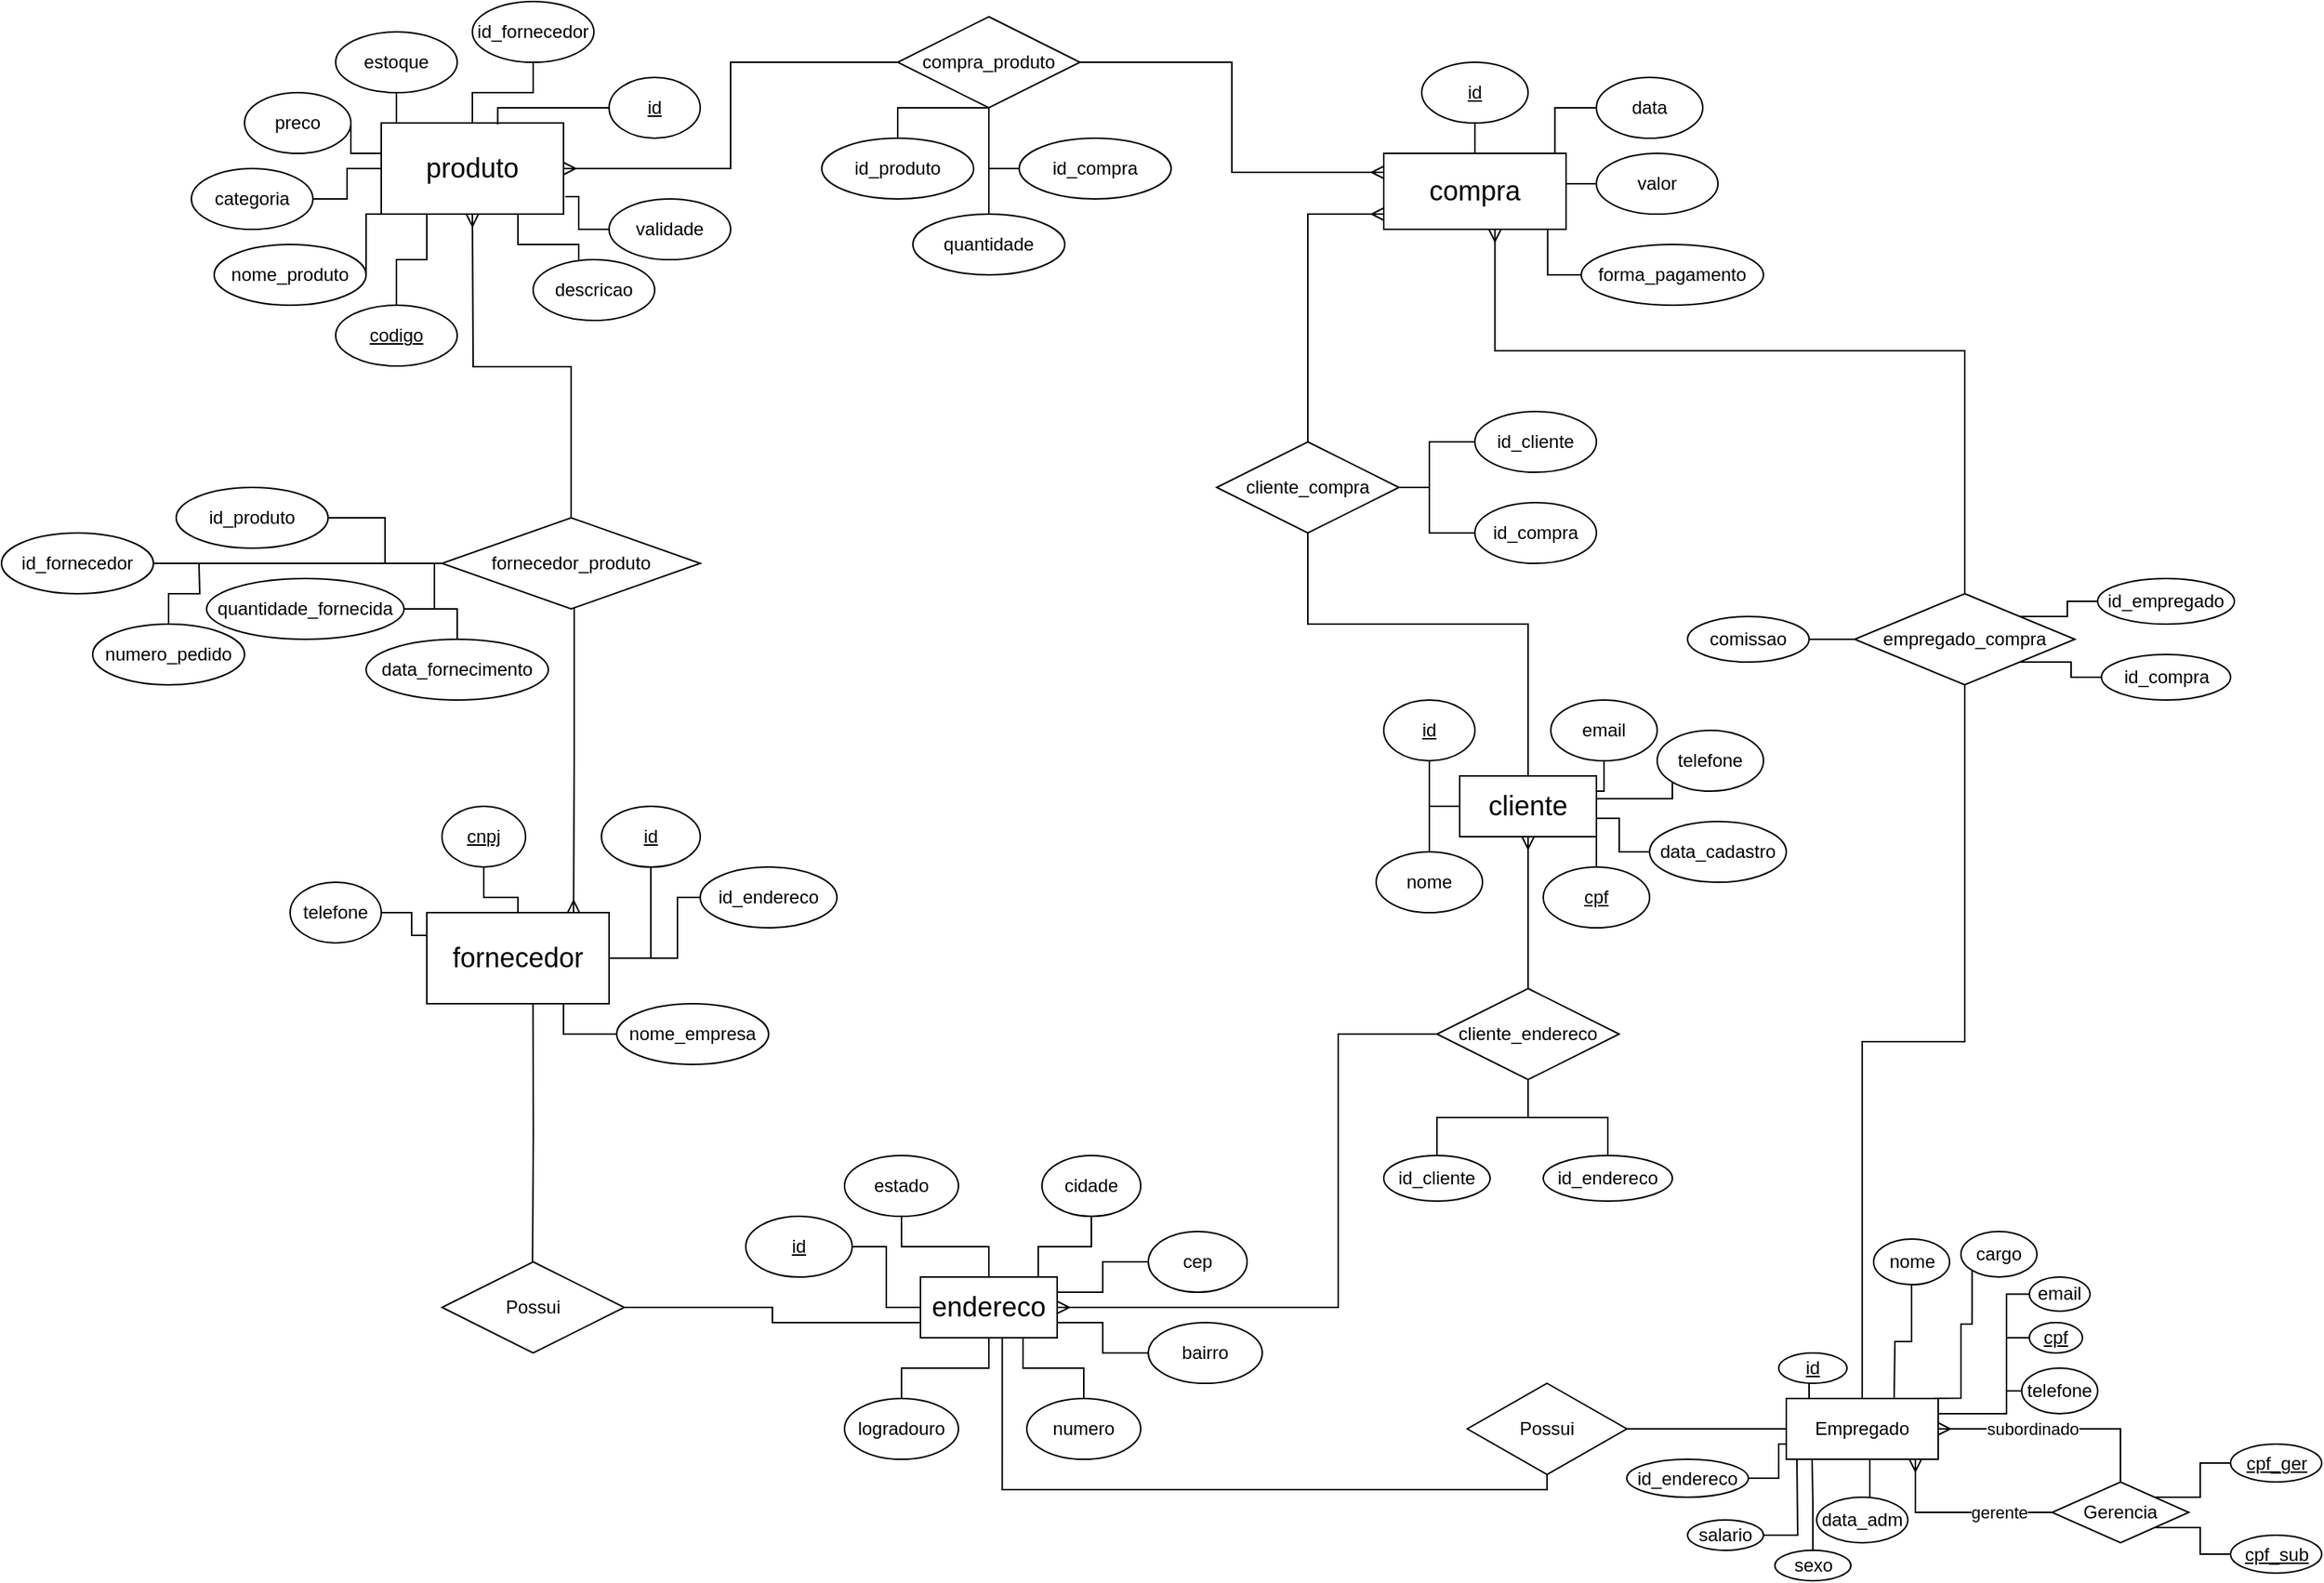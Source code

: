 <mxfile version="21.7.5" type="device">
  <diagram id="R2lEEEUBdFMjLlhIrx00" name="Page-1">
    <mxGraphModel dx="2254" dy="2263" grid="1" gridSize="10" guides="1" tooltips="1" connect="1" arrows="1" fold="1" page="1" pageScale="1" pageWidth="1100" pageHeight="1700" background="none" math="0" shadow="0" extFonts="Permanent Marker^https://fonts.googleapis.com/css?family=Permanent+Marker">
      <root>
        <mxCell id="0" />
        <mxCell id="1" parent="0" />
        <mxCell id="u0Waulj6cbrL7kYw__7z-2" value="&lt;font style=&quot;font-size: 18px;&quot;&gt;produto&lt;/font&gt;" style="rounded=0;whiteSpace=wrap;html=1;" parent="1" vertex="1">
          <mxGeometry x="-450" y="-1000" width="120" height="60" as="geometry" />
        </mxCell>
        <mxCell id="M-Kk_DBBXMK0dHsBA82f-29" style="edgeStyle=orthogonalEdgeStyle;rounded=0;orthogonalLoop=1;jettySize=auto;html=1;entryX=0.083;entryY=1;entryDx=0;entryDy=0;entryPerimeter=0;endArrow=none;endFill=0;" parent="1" source="u0Waulj6cbrL7kYw__7z-3" target="u0Waulj6cbrL7kYw__7z-2" edge="1">
          <mxGeometry relative="1" as="geometry">
            <Array as="points">
              <mxPoint x="-460" y="-940" />
            </Array>
          </mxGeometry>
        </mxCell>
        <mxCell id="u0Waulj6cbrL7kYw__7z-3" value="&lt;span style=&quot;font-weight: normal;&quot;&gt;nome_produto&lt;/span&gt;" style="ellipse;whiteSpace=wrap;html=1;fontStyle=1" parent="1" vertex="1">
          <mxGeometry x="-560" y="-920" width="100" height="40" as="geometry" />
        </mxCell>
        <mxCell id="M-Kk_DBBXMK0dHsBA82f-142" style="edgeStyle=orthogonalEdgeStyle;rounded=0;orthogonalLoop=1;jettySize=auto;html=1;entryX=0.25;entryY=1;entryDx=0;entryDy=0;endArrow=none;endFill=0;" parent="1" source="u0Waulj6cbrL7kYw__7z-4" target="u0Waulj6cbrL7kYw__7z-2" edge="1">
          <mxGeometry relative="1" as="geometry" />
        </mxCell>
        <mxCell id="u0Waulj6cbrL7kYw__7z-4" value="&lt;u&gt;codigo&lt;/u&gt;" style="ellipse;whiteSpace=wrap;html=1;" parent="1" vertex="1">
          <mxGeometry x="-480" y="-880" width="80" height="40" as="geometry" />
        </mxCell>
        <mxCell id="u0Waulj6cbrL7kYw__7z-5" value="descricao" style="ellipse;whiteSpace=wrap;html=1;" parent="1" vertex="1">
          <mxGeometry x="-350" y="-910" width="80" height="40" as="geometry" />
        </mxCell>
        <mxCell id="M-Kk_DBBXMK0dHsBA82f-87" value="" style="edgeStyle=orthogonalEdgeStyle;rounded=0;orthogonalLoop=1;jettySize=auto;html=1;endArrow=none;endFill=0;" parent="1" source="u0Waulj6cbrL7kYw__7z-6" target="u0Waulj6cbrL7kYw__7z-2" edge="1">
          <mxGeometry relative="1" as="geometry" />
        </mxCell>
        <mxCell id="u0Waulj6cbrL7kYw__7z-6" value="&lt;span style=&quot;font-weight: normal;&quot;&gt;categoria&lt;/span&gt;" style="ellipse;whiteSpace=wrap;html=1;fontStyle=1" parent="1" vertex="1">
          <mxGeometry x="-575" y="-970" width="80" height="40" as="geometry" />
        </mxCell>
        <mxCell id="u0Waulj6cbrL7kYw__7z-7" value="&lt;span style=&quot;font-weight: normal;&quot;&gt;preco&lt;/span&gt;" style="ellipse;whiteSpace=wrap;html=1;fontStyle=1" parent="1" vertex="1">
          <mxGeometry x="-540" y="-1020" width="70" height="40" as="geometry" />
        </mxCell>
        <mxCell id="M-Kk_DBBXMK0dHsBA82f-26" style="edgeStyle=orthogonalEdgeStyle;rounded=0;orthogonalLoop=1;jettySize=auto;html=1;entryX=0.25;entryY=0;entryDx=0;entryDy=0;endArrow=none;endFill=0;" parent="1" source="u0Waulj6cbrL7kYw__7z-8" target="u0Waulj6cbrL7kYw__7z-2" edge="1">
          <mxGeometry relative="1" as="geometry" />
        </mxCell>
        <mxCell id="u0Waulj6cbrL7kYw__7z-8" value="&lt;span style=&quot;font-weight: normal;&quot;&gt;estoque&lt;/span&gt;" style="ellipse;whiteSpace=wrap;html=1;fontStyle=1" parent="1" vertex="1">
          <mxGeometry x="-480" y="-1060" width="80" height="40" as="geometry" />
        </mxCell>
        <mxCell id="u0Waulj6cbrL7kYw__7z-9" value="" style="endArrow=none;html=1;rounded=0;entryX=0.75;entryY=1;entryDx=0;entryDy=0;" parent="1" target="u0Waulj6cbrL7kYw__7z-2" edge="1">
          <mxGeometry width="50" height="50" relative="1" as="geometry">
            <mxPoint x="-320" y="-910" as="sourcePoint" />
            <mxPoint x="-270" y="-960" as="targetPoint" />
            <Array as="points">
              <mxPoint x="-320" y="-920" />
              <mxPoint x="-360" y="-920" />
            </Array>
          </mxGeometry>
        </mxCell>
        <mxCell id="u0Waulj6cbrL7kYw__7z-13" value="" style="endArrow=none;html=1;rounded=0;exitX=1;exitY=0.5;exitDx=0;exitDy=0;" parent="1" source="u0Waulj6cbrL7kYw__7z-7" edge="1">
          <mxGeometry width="50" height="50" relative="1" as="geometry">
            <mxPoint x="-460" y="-960" as="sourcePoint" />
            <mxPoint x="-450" y="-980" as="targetPoint" />
            <Array as="points">
              <mxPoint x="-470" y="-980" />
            </Array>
          </mxGeometry>
        </mxCell>
        <mxCell id="u0Waulj6cbrL7kYw__7z-16" value="&lt;font style=&quot;font-size: 18px;&quot;&gt;cliente&lt;br&gt;&lt;/font&gt;" style="rounded=0;whiteSpace=wrap;html=1;" parent="1" vertex="1">
          <mxGeometry x="260" y="-570" width="90" height="40" as="geometry" />
        </mxCell>
        <mxCell id="qwGrxkF3Ybjj59Ug6xA2-4" style="edgeStyle=orthogonalEdgeStyle;rounded=0;orthogonalLoop=1;jettySize=auto;html=1;entryX=0;entryY=0.5;entryDx=0;entryDy=0;endArrow=none;endFill=0;" parent="1" source="u0Waulj6cbrL7kYw__7z-17" target="u0Waulj6cbrL7kYw__7z-16" edge="1">
          <mxGeometry relative="1" as="geometry" />
        </mxCell>
        <mxCell id="u0Waulj6cbrL7kYw__7z-17" value="&lt;span style=&quot;font-weight: normal;&quot;&gt;nome&lt;/span&gt;" style="ellipse;whiteSpace=wrap;html=1;fontStyle=1" parent="1" vertex="1">
          <mxGeometry x="205" y="-520" width="70" height="40" as="geometry" />
        </mxCell>
        <mxCell id="M-Kk_DBBXMK0dHsBA82f-85" style="edgeStyle=orthogonalEdgeStyle;rounded=0;orthogonalLoop=1;jettySize=auto;html=1;entryX=0.911;entryY=0.998;entryDx=0;entryDy=0;entryPerimeter=0;endArrow=none;endFill=0;" parent="1" source="u0Waulj6cbrL7kYw__7z-18" target="u0Waulj6cbrL7kYw__7z-16" edge="1">
          <mxGeometry relative="1" as="geometry" />
        </mxCell>
        <mxCell id="u0Waulj6cbrL7kYw__7z-18" value="&lt;u&gt;cpf&lt;/u&gt;" style="ellipse;whiteSpace=wrap;html=1;" parent="1" vertex="1">
          <mxGeometry x="315" y="-510" width="70" height="40" as="geometry" />
        </mxCell>
        <mxCell id="M-Kk_DBBXMK0dHsBA82f-94" style="edgeStyle=orthogonalEdgeStyle;rounded=0;orthogonalLoop=1;jettySize=auto;html=1;endArrow=none;endFill=0;" parent="1" source="u0Waulj6cbrL7kYw__7z-20" edge="1">
          <mxGeometry relative="1" as="geometry">
            <Array as="points">
              <mxPoint x="400" y="-555" />
              <mxPoint x="350" y="-555" />
            </Array>
            <mxPoint x="350" y="-550" as="targetPoint" />
          </mxGeometry>
        </mxCell>
        <mxCell id="u0Waulj6cbrL7kYw__7z-20" value="&lt;span style=&quot;font-weight: normal;&quot;&gt;telefone&lt;/span&gt;" style="ellipse;whiteSpace=wrap;html=1;fontStyle=1" parent="1" vertex="1">
          <mxGeometry x="390" y="-600" width="70" height="40" as="geometry" />
        </mxCell>
        <mxCell id="M-Kk_DBBXMK0dHsBA82f-93" style="edgeStyle=orthogonalEdgeStyle;rounded=0;orthogonalLoop=1;jettySize=auto;html=1;entryX=1;entryY=0.25;entryDx=0;entryDy=0;endArrow=none;endFill=0;" parent="1" source="u0Waulj6cbrL7kYw__7z-21" target="u0Waulj6cbrL7kYw__7z-16" edge="1">
          <mxGeometry relative="1" as="geometry" />
        </mxCell>
        <mxCell id="u0Waulj6cbrL7kYw__7z-21" value="&lt;span style=&quot;font-weight: normal;&quot;&gt;email&lt;/span&gt;" style="ellipse;whiteSpace=wrap;html=1;fontStyle=1" parent="1" vertex="1">
          <mxGeometry x="320" y="-620" width="70" height="40" as="geometry" />
        </mxCell>
        <mxCell id="u0Waulj6cbrL7kYw__7z-29" value="&lt;font style=&quot;font-size: 18px;&quot;&gt;fornecedor&lt;/font&gt;" style="rounded=0;whiteSpace=wrap;html=1;" parent="1" vertex="1">
          <mxGeometry x="-420" y="-480" width="120" height="60" as="geometry" />
        </mxCell>
        <mxCell id="M-Kk_DBBXMK0dHsBA82f-38" style="edgeStyle=orthogonalEdgeStyle;rounded=0;orthogonalLoop=1;jettySize=auto;html=1;entryX=0.75;entryY=1;entryDx=0;entryDy=0;endArrow=none;endFill=0;" parent="1" source="u0Waulj6cbrL7kYw__7z-32" target="u0Waulj6cbrL7kYw__7z-29" edge="1">
          <mxGeometry relative="1" as="geometry" />
        </mxCell>
        <mxCell id="u0Waulj6cbrL7kYw__7z-32" value="nome_empresa" style="ellipse;whiteSpace=wrap;html=1;" parent="1" vertex="1">
          <mxGeometry x="-295" y="-420" width="100" height="40" as="geometry" />
        </mxCell>
        <mxCell id="qwGrxkF3Ybjj59Ug6xA2-14" style="edgeStyle=orthogonalEdgeStyle;rounded=0;orthogonalLoop=1;jettySize=auto;html=1;entryX=0;entryY=0.25;entryDx=0;entryDy=0;endArrow=none;endFill=0;" parent="1" source="u0Waulj6cbrL7kYw__7z-33" target="u0Waulj6cbrL7kYw__7z-29" edge="1">
          <mxGeometry relative="1" as="geometry" />
        </mxCell>
        <mxCell id="u0Waulj6cbrL7kYw__7z-33" value="&lt;span style=&quot;font-weight: 400;&quot;&gt;telefone&lt;/span&gt;" style="ellipse;whiteSpace=wrap;html=1;fontStyle=1" parent="1" vertex="1">
          <mxGeometry x="-510" y="-500" width="60" height="40" as="geometry" />
        </mxCell>
        <mxCell id="M-Kk_DBBXMK0dHsBA82f-30" style="edgeStyle=orthogonalEdgeStyle;rounded=0;orthogonalLoop=1;jettySize=auto;html=1;entryX=0.5;entryY=0;entryDx=0;entryDy=0;endArrow=none;endFill=0;" parent="1" source="u0Waulj6cbrL7kYw__7z-35" target="u0Waulj6cbrL7kYw__7z-29" edge="1">
          <mxGeometry relative="1" as="geometry" />
        </mxCell>
        <mxCell id="u0Waulj6cbrL7kYw__7z-35" value="&lt;span style=&quot;font-weight: normal;&quot;&gt;&lt;u&gt;cnpj&lt;/u&gt;&lt;br&gt;&lt;/span&gt;" style="ellipse;whiteSpace=wrap;html=1;fontStyle=1" parent="1" vertex="1">
          <mxGeometry x="-410" y="-550" width="55" height="40" as="geometry" />
        </mxCell>
        <mxCell id="M-Kk_DBBXMK0dHsBA82f-1" value="&lt;font style=&quot;font-size: 18px;&quot;&gt;compra&lt;/font&gt;" style="rounded=0;whiteSpace=wrap;html=1;" parent="1" vertex="1">
          <mxGeometry x="210" y="-980" width="120" height="50" as="geometry" />
        </mxCell>
        <mxCell id="M-Kk_DBBXMK0dHsBA82f-48" style="edgeStyle=orthogonalEdgeStyle;rounded=0;orthogonalLoop=1;jettySize=auto;html=1;entryX=0.899;entryY=1;entryDx=0;entryDy=0;entryPerimeter=0;endArrow=none;endFill=0;" parent="1" source="M-Kk_DBBXMK0dHsBA82f-4" target="M-Kk_DBBXMK0dHsBA82f-1" edge="1">
          <mxGeometry relative="1" as="geometry" />
        </mxCell>
        <mxCell id="M-Kk_DBBXMK0dHsBA82f-4" value="forma_pagamento" style="ellipse;whiteSpace=wrap;html=1;" parent="1" vertex="1">
          <mxGeometry x="340" y="-920" width="120" height="40" as="geometry" />
        </mxCell>
        <mxCell id="M-Kk_DBBXMK0dHsBA82f-49" style="edgeStyle=orthogonalEdgeStyle;rounded=0;orthogonalLoop=1;jettySize=auto;html=1;entryX=1;entryY=0.5;entryDx=0;entryDy=0;endArrow=none;endFill=0;" parent="1" source="M-Kk_DBBXMK0dHsBA82f-5" target="M-Kk_DBBXMK0dHsBA82f-1" edge="1">
          <mxGeometry relative="1" as="geometry" />
        </mxCell>
        <mxCell id="M-Kk_DBBXMK0dHsBA82f-5" value="&lt;span style=&quot;font-weight: normal;&quot;&gt;valor&lt;/span&gt;" style="ellipse;whiteSpace=wrap;html=1;fontStyle=1" parent="1" vertex="1">
          <mxGeometry x="350" y="-980" width="80" height="40" as="geometry" />
        </mxCell>
        <mxCell id="M-Kk_DBBXMK0dHsBA82f-51" style="edgeStyle=orthogonalEdgeStyle;rounded=0;orthogonalLoop=1;jettySize=auto;html=1;entryX=0.939;entryY=-0.004;entryDx=0;entryDy=0;entryPerimeter=0;endArrow=none;endFill=0;" parent="1" source="M-Kk_DBBXMK0dHsBA82f-6" target="M-Kk_DBBXMK0dHsBA82f-1" edge="1">
          <mxGeometry relative="1" as="geometry" />
        </mxCell>
        <mxCell id="M-Kk_DBBXMK0dHsBA82f-6" value="&lt;span style=&quot;font-weight: normal;&quot;&gt;data&lt;/span&gt;" style="ellipse;whiteSpace=wrap;html=1;fontStyle=1" parent="1" vertex="1">
          <mxGeometry x="350" y="-1030" width="70" height="40" as="geometry" />
        </mxCell>
        <mxCell id="qwGrxkF3Ybjj59Ug6xA2-3" style="edgeStyle=orthogonalEdgeStyle;rounded=0;orthogonalLoop=1;jettySize=auto;html=1;entryX=0;entryY=0.5;entryDx=0;entryDy=0;endArrow=none;endFill=0;" parent="1" source="M-Kk_DBBXMK0dHsBA82f-12" target="u0Waulj6cbrL7kYw__7z-16" edge="1">
          <mxGeometry relative="1" as="geometry" />
        </mxCell>
        <mxCell id="M-Kk_DBBXMK0dHsBA82f-12" value="&lt;span style=&quot;font-weight: normal;&quot;&gt;&lt;u&gt;id&lt;/u&gt;&lt;/span&gt;" style="ellipse;whiteSpace=wrap;html=1;fontStyle=1" parent="1" vertex="1">
          <mxGeometry x="210" y="-620" width="60" height="40" as="geometry" />
        </mxCell>
        <mxCell id="M-Kk_DBBXMK0dHsBA82f-28" style="edgeStyle=orthogonalEdgeStyle;rounded=0;orthogonalLoop=1;jettySize=auto;html=1;entryX=0.639;entryY=0.017;entryDx=0;entryDy=0;entryPerimeter=0;endArrow=none;endFill=0;" parent="1" source="M-Kk_DBBXMK0dHsBA82f-15" target="u0Waulj6cbrL7kYw__7z-2" edge="1">
          <mxGeometry relative="1" as="geometry">
            <Array as="points">
              <mxPoint x="-335" y="-1010" />
              <mxPoint x="-373" y="-1010" />
            </Array>
          </mxGeometry>
        </mxCell>
        <mxCell id="M-Kk_DBBXMK0dHsBA82f-15" value="&lt;span style=&quot;font-weight: normal;&quot;&gt;&lt;u&gt;id&lt;/u&gt;&lt;/span&gt;" style="ellipse;whiteSpace=wrap;html=1;fontStyle=1" parent="1" vertex="1">
          <mxGeometry x="-300" y="-1030" width="60" height="40" as="geometry" />
        </mxCell>
        <mxCell id="M-Kk_DBBXMK0dHsBA82f-19" value="&lt;span style=&quot;font-weight: 400;&quot;&gt;&lt;u&gt;id&lt;/u&gt;&lt;/span&gt;" style="ellipse;whiteSpace=wrap;html=1;fontStyle=1" parent="1" vertex="1">
          <mxGeometry x="235" y="-1040" width="70" height="40" as="geometry" />
        </mxCell>
        <mxCell id="M-Kk_DBBXMK0dHsBA82f-41" style="edgeStyle=orthogonalEdgeStyle;rounded=0;orthogonalLoop=1;jettySize=auto;html=1;endArrow=ERmany;endFill=0;" parent="1" source="M-Kk_DBBXMK0dHsBA82f-22" edge="1">
          <mxGeometry relative="1" as="geometry">
            <mxPoint x="210" y="-940" as="targetPoint" />
            <Array as="points">
              <mxPoint x="160" y="-940" />
              <mxPoint x="210" y="-940" />
            </Array>
          </mxGeometry>
        </mxCell>
        <mxCell id="qwGrxkF3Ybjj59Ug6xA2-5" style="edgeStyle=orthogonalEdgeStyle;rounded=0;orthogonalLoop=1;jettySize=auto;html=1;entryX=0.5;entryY=0;entryDx=0;entryDy=0;endArrow=none;endFill=0;" parent="1" source="M-Kk_DBBXMK0dHsBA82f-22" target="u0Waulj6cbrL7kYw__7z-16" edge="1">
          <mxGeometry relative="1" as="geometry">
            <Array as="points">
              <mxPoint x="160" y="-670" />
              <mxPoint x="305" y="-670" />
            </Array>
          </mxGeometry>
        </mxCell>
        <mxCell id="M-Kk_DBBXMK0dHsBA82f-22" value="cliente_compra" style="shape=rhombus;perimeter=rhombusPerimeter;whiteSpace=wrap;html=1;align=center;" parent="1" vertex="1">
          <mxGeometry x="100" y="-790" width="120" height="60" as="geometry" />
        </mxCell>
        <mxCell id="M-Kk_DBBXMK0dHsBA82f-40" style="edgeStyle=orthogonalEdgeStyle;rounded=0;orthogonalLoop=1;jettySize=auto;html=1;entryX=1;entryY=0.5;entryDx=0;entryDy=0;endArrow=none;endFill=0;" parent="1" source="M-Kk_DBBXMK0dHsBA82f-39" target="u0Waulj6cbrL7kYw__7z-29" edge="1">
          <mxGeometry relative="1" as="geometry" />
        </mxCell>
        <mxCell id="M-Kk_DBBXMK0dHsBA82f-39" value="id" style="ellipse;whiteSpace=wrap;html=1;align=center;fontStyle=4;" parent="1" vertex="1">
          <mxGeometry x="-305" y="-550" width="65" height="40" as="geometry" />
        </mxCell>
        <mxCell id="M-Kk_DBBXMK0dHsBA82f-46" style="edgeStyle=orthogonalEdgeStyle;rounded=0;orthogonalLoop=1;jettySize=auto;html=1;exitX=0;exitY=0.5;exitDx=0;exitDy=0;entryX=1;entryY=0.5;entryDx=0;entryDy=0;endArrow=none;endFill=0;" parent="1" source="M-Kk_DBBXMK0dHsBA82f-44" target="M-Kk_DBBXMK0dHsBA82f-22" edge="1">
          <mxGeometry relative="1" as="geometry">
            <Array as="points">
              <mxPoint x="240" y="-790" />
              <mxPoint x="240" y="-760" />
            </Array>
          </mxGeometry>
        </mxCell>
        <mxCell id="M-Kk_DBBXMK0dHsBA82f-44" value="id_cliente" style="ellipse;whiteSpace=wrap;html=1;align=center;" parent="1" vertex="1">
          <mxGeometry x="270" y="-810" width="80" height="40" as="geometry" />
        </mxCell>
        <mxCell id="M-Kk_DBBXMK0dHsBA82f-47" style="edgeStyle=orthogonalEdgeStyle;rounded=0;orthogonalLoop=1;jettySize=auto;html=1;endArrow=none;endFill=0;" parent="1" source="M-Kk_DBBXMK0dHsBA82f-45" edge="1">
          <mxGeometry relative="1" as="geometry">
            <mxPoint x="220" y="-760" as="targetPoint" />
            <Array as="points">
              <mxPoint x="240" y="-730" />
              <mxPoint x="240" y="-760" />
            </Array>
          </mxGeometry>
        </mxCell>
        <mxCell id="M-Kk_DBBXMK0dHsBA82f-45" value="id_compra" style="ellipse;whiteSpace=wrap;html=1;align=center;" parent="1" vertex="1">
          <mxGeometry x="270" y="-750" width="80" height="40" as="geometry" />
        </mxCell>
        <mxCell id="M-Kk_DBBXMK0dHsBA82f-53" value="" style="endArrow=none;html=1;rounded=0;exitX=0.5;exitY=1;exitDx=0;exitDy=0;entryX=0.5;entryY=0;entryDx=0;entryDy=0;" parent="1" source="M-Kk_DBBXMK0dHsBA82f-19" target="M-Kk_DBBXMK0dHsBA82f-1" edge="1">
          <mxGeometry relative="1" as="geometry">
            <mxPoint x="130" y="-980" as="sourcePoint" />
            <mxPoint x="290" y="-980" as="targetPoint" />
          </mxGeometry>
        </mxCell>
        <mxCell id="M-Kk_DBBXMK0dHsBA82f-59" style="edgeStyle=orthogonalEdgeStyle;rounded=0;orthogonalLoop=1;jettySize=auto;html=1;entryX=1;entryY=0.5;entryDx=0;entryDy=0;endArrow=ERmany;endFill=0;exitX=0;exitY=0.5;exitDx=0;exitDy=0;" parent="1" source="M-Kk_DBBXMK0dHsBA82f-128" target="u0Waulj6cbrL7kYw__7z-2" edge="1">
          <mxGeometry relative="1" as="geometry">
            <mxPoint x="-109.943" y="-1029.971" as="sourcePoint" />
          </mxGeometry>
        </mxCell>
        <mxCell id="M-Kk_DBBXMK0dHsBA82f-60" style="edgeStyle=orthogonalEdgeStyle;rounded=0;orthogonalLoop=1;jettySize=auto;html=1;entryX=0;entryY=0.25;entryDx=0;entryDy=0;endArrow=ERmany;endFill=0;exitX=1;exitY=0.5;exitDx=0;exitDy=0;" parent="1" source="M-Kk_DBBXMK0dHsBA82f-128" target="M-Kk_DBBXMK0dHsBA82f-1" edge="1">
          <mxGeometry relative="1" as="geometry">
            <mxPoint x="9.943" y="-1029.971" as="sourcePoint" />
          </mxGeometry>
        </mxCell>
        <mxCell id="M-Kk_DBBXMK0dHsBA82f-69" value="" style="edgeStyle=orthogonalEdgeStyle;rounded=0;orthogonalLoop=1;jettySize=auto;html=1;endArrow=none;endFill=0;" parent="1" source="M-Kk_DBBXMK0dHsBA82f-63" edge="1">
          <mxGeometry relative="1" as="geometry">
            <mxPoint x="-49.957" y="-1000.022" as="targetPoint" />
          </mxGeometry>
        </mxCell>
        <mxCell id="M-Kk_DBBXMK0dHsBA82f-63" value="id_compra" style="ellipse;whiteSpace=wrap;html=1;align=center;" parent="1" vertex="1">
          <mxGeometry x="-30" y="-990" width="100" height="40" as="geometry" />
        </mxCell>
        <mxCell id="M-Kk_DBBXMK0dHsBA82f-68" style="edgeStyle=orthogonalEdgeStyle;rounded=0;orthogonalLoop=1;jettySize=auto;html=1;entryX=0.5;entryY=1;entryDx=0;entryDy=0;endArrow=none;endFill=0;" parent="1" source="M-Kk_DBBXMK0dHsBA82f-64" target="M-Kk_DBBXMK0dHsBA82f-128" edge="1">
          <mxGeometry relative="1" as="geometry">
            <mxPoint x="-50" y="-1000" as="targetPoint" />
          </mxGeometry>
        </mxCell>
        <mxCell id="M-Kk_DBBXMK0dHsBA82f-64" value="id_produto" style="ellipse;whiteSpace=wrap;html=1;align=center;" parent="1" vertex="1">
          <mxGeometry x="-160" y="-990" width="100" height="40" as="geometry" />
        </mxCell>
        <mxCell id="M-Kk_DBBXMK0dHsBA82f-72" style="edgeStyle=orthogonalEdgeStyle;rounded=0;orthogonalLoop=1;jettySize=auto;html=1;endArrow=none;endFill=0;" parent="1" source="M-Kk_DBBXMK0dHsBA82f-71" edge="1">
          <mxGeometry relative="1" as="geometry">
            <mxPoint x="-50" y="-970" as="targetPoint" />
          </mxGeometry>
        </mxCell>
        <mxCell id="M-Kk_DBBXMK0dHsBA82f-71" value="quantidade" style="ellipse;whiteSpace=wrap;html=1;align=center;" parent="1" vertex="1">
          <mxGeometry x="-100" y="-940" width="100" height="40" as="geometry" />
        </mxCell>
        <mxCell id="M-Kk_DBBXMK0dHsBA82f-88" value="&lt;font style=&quot;font-size: 18px;&quot;&gt;endereco&lt;/font&gt;" style="whiteSpace=wrap;html=1;align=center;" parent="1" vertex="1">
          <mxGeometry x="-95" y="-240" width="90" height="40" as="geometry" />
        </mxCell>
        <mxCell id="M-Kk_DBBXMK0dHsBA82f-103" value="" style="edgeStyle=orthogonalEdgeStyle;rounded=0;orthogonalLoop=1;jettySize=auto;html=1;endArrow=none;endFill=0;" parent="1" source="M-Kk_DBBXMK0dHsBA82f-95" target="M-Kk_DBBXMK0dHsBA82f-88" edge="1">
          <mxGeometry relative="1" as="geometry" />
        </mxCell>
        <mxCell id="M-Kk_DBBXMK0dHsBA82f-95" value="logradouro" style="ellipse;whiteSpace=wrap;html=1;align=center;" parent="1" vertex="1">
          <mxGeometry x="-145" y="-160" width="75" height="40" as="geometry" />
        </mxCell>
        <mxCell id="M-Kk_DBBXMK0dHsBA82f-107" style="edgeStyle=orthogonalEdgeStyle;rounded=0;orthogonalLoop=1;jettySize=auto;html=1;entryX=1;entryY=0.25;entryDx=0;entryDy=0;endArrow=none;endFill=0;" parent="1" source="M-Kk_DBBXMK0dHsBA82f-96" target="M-Kk_DBBXMK0dHsBA82f-88" edge="1">
          <mxGeometry relative="1" as="geometry" />
        </mxCell>
        <mxCell id="M-Kk_DBBXMK0dHsBA82f-96" value="cep" style="ellipse;whiteSpace=wrap;html=1;align=center;" parent="1" vertex="1">
          <mxGeometry x="55" y="-270" width="65" height="40" as="geometry" />
        </mxCell>
        <mxCell id="M-Kk_DBBXMK0dHsBA82f-105" style="edgeStyle=orthogonalEdgeStyle;rounded=0;orthogonalLoop=1;jettySize=auto;html=1;entryX=0.75;entryY=1;entryDx=0;entryDy=0;endArrow=none;endFill=0;" parent="1" source="M-Kk_DBBXMK0dHsBA82f-97" target="M-Kk_DBBXMK0dHsBA82f-88" edge="1">
          <mxGeometry relative="1" as="geometry" />
        </mxCell>
        <mxCell id="M-Kk_DBBXMK0dHsBA82f-97" value="numero" style="ellipse;whiteSpace=wrap;html=1;align=center;" parent="1" vertex="1">
          <mxGeometry x="-25" y="-160" width="75" height="40" as="geometry" />
        </mxCell>
        <mxCell id="M-Kk_DBBXMK0dHsBA82f-109" style="edgeStyle=orthogonalEdgeStyle;rounded=0;orthogonalLoop=1;jettySize=auto;html=1;entryX=0.861;entryY=-0.01;entryDx=0;entryDy=0;entryPerimeter=0;endArrow=none;endFill=0;" parent="1" source="M-Kk_DBBXMK0dHsBA82f-98" target="M-Kk_DBBXMK0dHsBA82f-88" edge="1">
          <mxGeometry relative="1" as="geometry" />
        </mxCell>
        <mxCell id="M-Kk_DBBXMK0dHsBA82f-98" value="cidade" style="ellipse;whiteSpace=wrap;html=1;align=center;" parent="1" vertex="1">
          <mxGeometry x="-15" y="-320" width="65" height="40" as="geometry" />
        </mxCell>
        <mxCell id="M-Kk_DBBXMK0dHsBA82f-110" value="" style="edgeStyle=orthogonalEdgeStyle;rounded=0;orthogonalLoop=1;jettySize=auto;html=1;endArrow=none;endFill=0;" parent="1" source="M-Kk_DBBXMK0dHsBA82f-99" target="M-Kk_DBBXMK0dHsBA82f-88" edge="1">
          <mxGeometry relative="1" as="geometry" />
        </mxCell>
        <mxCell id="M-Kk_DBBXMK0dHsBA82f-99" value="estado" style="ellipse;whiteSpace=wrap;html=1;align=center;" parent="1" vertex="1">
          <mxGeometry x="-145" y="-320" width="75" height="40" as="geometry" />
        </mxCell>
        <mxCell id="M-Kk_DBBXMK0dHsBA82f-106" style="edgeStyle=orthogonalEdgeStyle;rounded=0;orthogonalLoop=1;jettySize=auto;html=1;entryX=1;entryY=0.75;entryDx=0;entryDy=0;endArrow=none;endFill=0;" parent="1" source="M-Kk_DBBXMK0dHsBA82f-100" target="M-Kk_DBBXMK0dHsBA82f-88" edge="1">
          <mxGeometry relative="1" as="geometry" />
        </mxCell>
        <mxCell id="M-Kk_DBBXMK0dHsBA82f-100" value="bairro" style="ellipse;whiteSpace=wrap;html=1;align=center;" parent="1" vertex="1">
          <mxGeometry x="55" y="-210" width="75" height="40" as="geometry" />
        </mxCell>
        <mxCell id="M-Kk_DBBXMK0dHsBA82f-112" value="" style="edgeStyle=orthogonalEdgeStyle;rounded=0;orthogonalLoop=1;jettySize=auto;html=1;endArrow=none;endFill=0;" parent="1" source="M-Kk_DBBXMK0dHsBA82f-111" target="M-Kk_DBBXMK0dHsBA82f-88" edge="1">
          <mxGeometry relative="1" as="geometry" />
        </mxCell>
        <mxCell id="M-Kk_DBBXMK0dHsBA82f-111" value="&lt;u&gt;id&lt;/u&gt;" style="ellipse;whiteSpace=wrap;html=1;align=center;" parent="1" vertex="1">
          <mxGeometry x="-210" y="-280" width="70" height="40" as="geometry" />
        </mxCell>
        <mxCell id="M-Kk_DBBXMK0dHsBA82f-135" value="" style="edgeStyle=orthogonalEdgeStyle;rounded=0;orthogonalLoop=1;jettySize=auto;html=1;endArrow=none;endFill=0;" parent="1" source="M-Kk_DBBXMK0dHsBA82f-118" target="M-Kk_DBBXMK0dHsBA82f-130" edge="1">
          <mxGeometry relative="1" as="geometry" />
        </mxCell>
        <mxCell id="M-Kk_DBBXMK0dHsBA82f-118" value="id_cliente" style="ellipse;whiteSpace=wrap;html=1;align=center;" parent="1" vertex="1">
          <mxGeometry x="210" y="-320" width="70" height="30" as="geometry" />
        </mxCell>
        <mxCell id="M-Kk_DBBXMK0dHsBA82f-136" value="" style="edgeStyle=orthogonalEdgeStyle;rounded=0;orthogonalLoop=1;jettySize=auto;html=1;endArrow=none;endFill=0;" parent="1" source="M-Kk_DBBXMK0dHsBA82f-120" target="M-Kk_DBBXMK0dHsBA82f-130" edge="1">
          <mxGeometry relative="1" as="geometry" />
        </mxCell>
        <mxCell id="M-Kk_DBBXMK0dHsBA82f-120" value="id_endereco" style="ellipse;whiteSpace=wrap;html=1;align=center;" parent="1" vertex="1">
          <mxGeometry x="315" y="-320" width="85" height="30" as="geometry" />
        </mxCell>
        <mxCell id="M-Kk_DBBXMK0dHsBA82f-124" value="" style="edgeStyle=orthogonalEdgeStyle;rounded=0;orthogonalLoop=1;jettySize=auto;html=1;entryX=1.01;entryY=0.808;entryDx=0;entryDy=0;entryPerimeter=0;endArrow=none;endFill=0;" parent="1" source="M-Kk_DBBXMK0dHsBA82f-122" target="u0Waulj6cbrL7kYw__7z-2" edge="1">
          <mxGeometry relative="1" as="geometry" />
        </mxCell>
        <mxCell id="M-Kk_DBBXMK0dHsBA82f-122" value="validade" style="ellipse;whiteSpace=wrap;html=1;" parent="1" vertex="1">
          <mxGeometry x="-300" y="-950" width="80" height="40" as="geometry" />
        </mxCell>
        <mxCell id="M-Kk_DBBXMK0dHsBA82f-127" value="" style="edgeStyle=orthogonalEdgeStyle;rounded=0;orthogonalLoop=1;jettySize=auto;html=1;endArrow=none;endFill=0;" parent="1" source="M-Kk_DBBXMK0dHsBA82f-126" target="u0Waulj6cbrL7kYw__7z-2" edge="1">
          <mxGeometry relative="1" as="geometry" />
        </mxCell>
        <mxCell id="M-Kk_DBBXMK0dHsBA82f-126" value="&lt;span style=&quot;font-weight: normal;&quot;&gt;id_fornecedor&lt;/span&gt;" style="ellipse;whiteSpace=wrap;html=1;fontStyle=1" parent="1" vertex="1">
          <mxGeometry x="-390" y="-1080" width="80" height="40" as="geometry" />
        </mxCell>
        <mxCell id="M-Kk_DBBXMK0dHsBA82f-128" value="compra_produto" style="shape=rhombus;perimeter=rhombusPerimeter;whiteSpace=wrap;html=1;align=center;" parent="1" vertex="1">
          <mxGeometry x="-110" y="-1070" width="120" height="60" as="geometry" />
        </mxCell>
        <mxCell id="qwGrxkF3Ybjj59Ug6xA2-1" style="edgeStyle=orthogonalEdgeStyle;rounded=0;orthogonalLoop=1;jettySize=auto;html=1;entryX=1;entryY=0.5;entryDx=0;entryDy=0;endArrow=ERmany;endFill=0;" parent="1" source="M-Kk_DBBXMK0dHsBA82f-130" target="M-Kk_DBBXMK0dHsBA82f-88" edge="1">
          <mxGeometry relative="1" as="geometry">
            <Array as="points">
              <mxPoint x="180" y="-400" />
              <mxPoint x="180" y="-220" />
            </Array>
          </mxGeometry>
        </mxCell>
        <mxCell id="qwGrxkF3Ybjj59Ug6xA2-2" style="edgeStyle=orthogonalEdgeStyle;rounded=0;orthogonalLoop=1;jettySize=auto;html=1;entryX=0.5;entryY=1;entryDx=0;entryDy=0;endArrow=ERmany;endFill=0;" parent="1" source="M-Kk_DBBXMK0dHsBA82f-130" target="u0Waulj6cbrL7kYw__7z-16" edge="1">
          <mxGeometry relative="1" as="geometry" />
        </mxCell>
        <mxCell id="M-Kk_DBBXMK0dHsBA82f-130" value="cliente_endereco" style="shape=rhombus;perimeter=rhombusPerimeter;whiteSpace=wrap;html=1;align=center;" parent="1" vertex="1">
          <mxGeometry x="245" y="-430" width="120" height="60" as="geometry" />
        </mxCell>
        <mxCell id="M-Kk_DBBXMK0dHsBA82f-139" style="edgeStyle=orthogonalEdgeStyle;rounded=0;orthogonalLoop=1;jettySize=auto;html=1;endArrow=ERmany;endFill=0;" parent="1" source="M-Kk_DBBXMK0dHsBA82f-137" edge="1">
          <mxGeometry relative="1" as="geometry">
            <mxPoint x="-390" y="-940" as="targetPoint" />
          </mxGeometry>
        </mxCell>
        <mxCell id="M-Kk_DBBXMK0dHsBA82f-143" style="edgeStyle=orthogonalEdgeStyle;rounded=0;orthogonalLoop=1;jettySize=auto;html=1;entryX=0.805;entryY=0.003;entryDx=0;entryDy=0;entryPerimeter=0;endArrow=ERmany;endFill=0;" parent="1" source="M-Kk_DBBXMK0dHsBA82f-137" target="u0Waulj6cbrL7kYw__7z-29" edge="1">
          <mxGeometry relative="1" as="geometry">
            <Array as="points">
              <mxPoint x="-323" y="-580" />
              <mxPoint x="-323" y="-580" />
            </Array>
          </mxGeometry>
        </mxCell>
        <mxCell id="M-Kk_DBBXMK0dHsBA82f-137" value="fornecedor_produto" style="shape=rhombus;perimeter=rhombusPerimeter;whiteSpace=wrap;html=1;align=center;" parent="1" vertex="1">
          <mxGeometry x="-410" y="-740" width="170" height="60" as="geometry" />
        </mxCell>
        <mxCell id="M-Kk_DBBXMK0dHsBA82f-145" value="" style="edgeStyle=orthogonalEdgeStyle;rounded=0;orthogonalLoop=1;jettySize=auto;html=1;endArrow=none;endFill=0;" parent="1" source="M-Kk_DBBXMK0dHsBA82f-144" target="M-Kk_DBBXMK0dHsBA82f-137" edge="1">
          <mxGeometry relative="1" as="geometry" />
        </mxCell>
        <mxCell id="M-Kk_DBBXMK0dHsBA82f-144" value="id_produto" style="ellipse;whiteSpace=wrap;html=1;align=center;" parent="1" vertex="1">
          <mxGeometry x="-585" y="-760" width="100" height="40" as="geometry" />
        </mxCell>
        <mxCell id="M-Kk_DBBXMK0dHsBA82f-147" value="" style="edgeStyle=orthogonalEdgeStyle;rounded=0;orthogonalLoop=1;jettySize=auto;html=1;endArrow=none;endFill=0;" parent="1" source="M-Kk_DBBXMK0dHsBA82f-146" target="M-Kk_DBBXMK0dHsBA82f-137" edge="1">
          <mxGeometry relative="1" as="geometry" />
        </mxCell>
        <mxCell id="M-Kk_DBBXMK0dHsBA82f-146" value="id_fornecedor" style="ellipse;whiteSpace=wrap;html=1;align=center;" parent="1" vertex="1">
          <mxGeometry x="-700" y="-730" width="100" height="40" as="geometry" />
        </mxCell>
        <mxCell id="M-Kk_DBBXMK0dHsBA82f-153" value="" style="edgeStyle=orthogonalEdgeStyle;rounded=0;orthogonalLoop=1;jettySize=auto;html=1;endArrow=none;endFill=0;" parent="1" source="M-Kk_DBBXMK0dHsBA82f-148" target="M-Kk_DBBXMK0dHsBA82f-137" edge="1">
          <mxGeometry relative="1" as="geometry" />
        </mxCell>
        <mxCell id="M-Kk_DBBXMK0dHsBA82f-148" value="quantidade_fornecida" style="ellipse;whiteSpace=wrap;html=1;align=center;" parent="1" vertex="1">
          <mxGeometry x="-565" y="-700" width="130" height="40" as="geometry" />
        </mxCell>
        <mxCell id="M-Kk_DBBXMK0dHsBA82f-155" value="" style="edgeStyle=orthogonalEdgeStyle;rounded=0;orthogonalLoop=1;jettySize=auto;html=1;endArrow=none;endFill=0;" parent="1" source="M-Kk_DBBXMK0dHsBA82f-154" edge="1">
          <mxGeometry relative="1" as="geometry">
            <mxPoint x="-420" y="-680" as="targetPoint" />
          </mxGeometry>
        </mxCell>
        <mxCell id="M-Kk_DBBXMK0dHsBA82f-154" value="data_fornecimento" style="ellipse;whiteSpace=wrap;html=1;align=center;" parent="1" vertex="1">
          <mxGeometry x="-460" y="-660" width="120" height="40" as="geometry" />
        </mxCell>
        <mxCell id="M-Kk_DBBXMK0dHsBA82f-157" value="" style="edgeStyle=orthogonalEdgeStyle;rounded=0;orthogonalLoop=1;jettySize=auto;html=1;endArrow=none;endFill=0;" parent="1" source="M-Kk_DBBXMK0dHsBA82f-156" edge="1">
          <mxGeometry relative="1" as="geometry">
            <mxPoint x="-570" y="-710" as="targetPoint" />
          </mxGeometry>
        </mxCell>
        <mxCell id="M-Kk_DBBXMK0dHsBA82f-156" value="numero_pedido" style="ellipse;whiteSpace=wrap;html=1;align=center;" parent="1" vertex="1">
          <mxGeometry x="-640" y="-670" width="100" height="40" as="geometry" />
        </mxCell>
        <mxCell id="qwGrxkF3Ybjj59Ug6xA2-8" style="edgeStyle=orthogonalEdgeStyle;rounded=0;orthogonalLoop=1;jettySize=auto;html=1;entryX=0.586;entryY=0.968;entryDx=0;entryDy=0;entryPerimeter=0;endArrow=none;endFill=0;" parent="1" edge="1">
          <mxGeometry relative="1" as="geometry">
            <mxPoint x="-350.43" y="-248.08" as="sourcePoint" />
            <mxPoint x="-350.11" y="-420.0" as="targetPoint" />
          </mxGeometry>
        </mxCell>
        <mxCell id="qwGrxkF3Ybjj59Ug6xA2-9" style="edgeStyle=orthogonalEdgeStyle;rounded=0;orthogonalLoop=1;jettySize=auto;html=1;entryX=0;entryY=0.75;entryDx=0;entryDy=0;endArrow=none;endFill=0;" parent="1" source="qwGrxkF3Ybjj59Ug6xA2-7" target="M-Kk_DBBXMK0dHsBA82f-88" edge="1">
          <mxGeometry relative="1" as="geometry" />
        </mxCell>
        <mxCell id="qwGrxkF3Ybjj59Ug6xA2-7" value="Possui" style="shape=rhombus;perimeter=rhombusPerimeter;whiteSpace=wrap;html=1;align=center;" parent="1" vertex="1">
          <mxGeometry x="-410" y="-250" width="120" height="60" as="geometry" />
        </mxCell>
        <mxCell id="qwGrxkF3Ybjj59Ug6xA2-13" style="edgeStyle=orthogonalEdgeStyle;rounded=0;orthogonalLoop=1;jettySize=auto;html=1;endArrow=none;endFill=0;" parent="1" source="qwGrxkF3Ybjj59Ug6xA2-12" edge="1">
          <mxGeometry relative="1" as="geometry">
            <mxPoint x="-300" y="-450" as="targetPoint" />
            <Array as="points">
              <mxPoint x="-255" y="-490" />
              <mxPoint x="-255" y="-450" />
              <mxPoint x="-300" y="-450" />
            </Array>
          </mxGeometry>
        </mxCell>
        <mxCell id="qwGrxkF3Ybjj59Ug6xA2-12" value="id_endereco" style="ellipse;whiteSpace=wrap;html=1;align=center;" parent="1" vertex="1">
          <mxGeometry x="-240" y="-510" width="90" height="40" as="geometry" />
        </mxCell>
        <mxCell id="qwGrxkF3Ybjj59Ug6xA2-19" style="edgeStyle=orthogonalEdgeStyle;rounded=0;orthogonalLoop=1;jettySize=auto;html=1;entryX=1.003;entryY=0.698;entryDx=0;entryDy=0;entryPerimeter=0;endArrow=none;endFill=0;" parent="1" source="qwGrxkF3Ybjj59Ug6xA2-16" target="u0Waulj6cbrL7kYw__7z-16" edge="1">
          <mxGeometry relative="1" as="geometry" />
        </mxCell>
        <mxCell id="qwGrxkF3Ybjj59Ug6xA2-16" value="&lt;span style=&quot;font-weight: normal;&quot;&gt;data_cadastro&lt;/span&gt;" style="ellipse;whiteSpace=wrap;html=1;fontStyle=1" parent="1" vertex="1">
          <mxGeometry x="385" y="-540" width="90" height="40" as="geometry" />
        </mxCell>
        <mxCell id="qwGrxkF3Ybjj59Ug6xA2-23" style="edgeStyle=orthogonalEdgeStyle;rounded=0;orthogonalLoop=1;jettySize=auto;html=1;entryX=1;entryY=0.5;entryDx=0;entryDy=0;endArrow=none;endFill=0;" parent="1" source="qwGrxkF3Ybjj59Ug6xA2-20" target="qwGrxkF3Ybjj59Ug6xA2-22" edge="1">
          <mxGeometry relative="1" as="geometry">
            <Array as="points">
              <mxPoint x="460" y="-140" />
              <mxPoint x="460" y="-140" />
            </Array>
          </mxGeometry>
        </mxCell>
        <mxCell id="qwGrxkF3Ybjj59Ug6xA2-20" value="Empregado" style="whiteSpace=wrap;html=1;align=center;" parent="1" vertex="1">
          <mxGeometry x="475" y="-160" width="100" height="40" as="geometry" />
        </mxCell>
        <mxCell id="qwGrxkF3Ybjj59Ug6xA2-24" style="edgeStyle=orthogonalEdgeStyle;rounded=0;orthogonalLoop=1;jettySize=auto;html=1;endArrow=none;endFill=0;entryX=0.598;entryY=0.997;entryDx=0;entryDy=0;entryPerimeter=0;" parent="1" source="qwGrxkF3Ybjj59Ug6xA2-22" target="M-Kk_DBBXMK0dHsBA82f-88" edge="1">
          <mxGeometry relative="1" as="geometry">
            <mxPoint x="-41" y="-198" as="targetPoint" />
            <Array as="points">
              <mxPoint x="318" y="-100" />
              <mxPoint x="-41" y="-100" />
            </Array>
          </mxGeometry>
        </mxCell>
        <mxCell id="qwGrxkF3Ybjj59Ug6xA2-22" value="Possui" style="shape=rhombus;perimeter=rhombusPerimeter;whiteSpace=wrap;html=1;align=center;" parent="1" vertex="1">
          <mxGeometry x="265" y="-170" width="105" height="60" as="geometry" />
        </mxCell>
        <mxCell id="qwGrxkF3Ybjj59Ug6xA2-31" style="edgeStyle=orthogonalEdgeStyle;rounded=0;orthogonalLoop=1;jettySize=auto;html=1;entryX=0;entryY=0.75;entryDx=0;entryDy=0;endArrow=none;endFill=0;" parent="1" source="qwGrxkF3Ybjj59Ug6xA2-25" target="qwGrxkF3Ybjj59Ug6xA2-20" edge="1">
          <mxGeometry relative="1" as="geometry" />
        </mxCell>
        <mxCell id="qwGrxkF3Ybjj59Ug6xA2-25" value="id_endereco" style="ellipse;whiteSpace=wrap;html=1;align=center;" parent="1" vertex="1">
          <mxGeometry x="370" y="-120" width="80" height="25" as="geometry" />
        </mxCell>
        <mxCell id="qwGrxkF3Ybjj59Ug6xA2-32" style="edgeStyle=orthogonalEdgeStyle;rounded=0;orthogonalLoop=1;jettySize=auto;html=1;entryX=0.65;entryY=1;entryDx=0;entryDy=0;entryPerimeter=0;endArrow=none;endFill=0;" parent="1" edge="1">
          <mxGeometry relative="1" as="geometry">
            <mxPoint x="530" y="-94.142" as="sourcePoint" />
            <mxPoint x="550" y="-120" as="targetPoint" />
            <Array as="points">
              <mxPoint x="530" y="-110" />
              <mxPoint x="530" y="-110" />
            </Array>
          </mxGeometry>
        </mxCell>
        <mxCell id="qwGrxkF3Ybjj59Ug6xA2-26" value="data_adm" style="ellipse;whiteSpace=wrap;html=1;align=center;" parent="1" vertex="1">
          <mxGeometry x="495" y="-95" width="60" height="30" as="geometry" />
        </mxCell>
        <mxCell id="fSYFpK1Vkwz873p__v1r-8" style="edgeStyle=orthogonalEdgeStyle;rounded=0;orthogonalLoop=1;jettySize=auto;html=1;entryX=1;entryY=0.519;entryDx=0;entryDy=0;entryPerimeter=0;endArrow=none;endFill=0;exitX=0;exitY=0.5;exitDx=0;exitDy=0;" edge="1" parent="1" source="qwGrxkF3Ybjj59Ug6xA2-27" target="qwGrxkF3Ybjj59Ug6xA2-20">
          <mxGeometry relative="1" as="geometry">
            <Array as="points">
              <mxPoint x="620" y="-165" />
              <mxPoint x="620" y="-150" />
              <mxPoint x="575" y="-150" />
            </Array>
          </mxGeometry>
        </mxCell>
        <mxCell id="qwGrxkF3Ybjj59Ug6xA2-27" value="telefone" style="ellipse;whiteSpace=wrap;html=1;align=center;" parent="1" vertex="1">
          <mxGeometry x="630" y="-180" width="50" height="30" as="geometry" />
        </mxCell>
        <mxCell id="qwGrxkF3Ybjj59Ug6xA2-35" style="edgeStyle=orthogonalEdgeStyle;rounded=0;orthogonalLoop=1;jettySize=auto;html=1;exitX=0;exitY=1;exitDx=0;exitDy=0;entryX=0.973;entryY=-0.004;entryDx=0;entryDy=0;entryPerimeter=0;endArrow=none;endFill=0;" parent="1" source="qwGrxkF3Ybjj59Ug6xA2-28" target="qwGrxkF3Ybjj59Ug6xA2-20" edge="1">
          <mxGeometry relative="1" as="geometry">
            <Array as="points">
              <mxPoint x="590" y="-209" />
              <mxPoint x="590" y="-160" />
            </Array>
          </mxGeometry>
        </mxCell>
        <mxCell id="qwGrxkF3Ybjj59Ug6xA2-28" value="cargo" style="ellipse;whiteSpace=wrap;html=1;align=center;" parent="1" vertex="1">
          <mxGeometry x="590" y="-270" width="50" height="30" as="geometry" />
        </mxCell>
        <mxCell id="qwGrxkF3Ybjj59Ug6xA2-36" style="edgeStyle=orthogonalEdgeStyle;rounded=0;orthogonalLoop=1;jettySize=auto;html=1;exitX=0.5;exitY=1;exitDx=0;exitDy=0;endArrow=none;endFill=0;" parent="1" source="qwGrxkF3Ybjj59Ug6xA2-29" edge="1">
          <mxGeometry relative="1" as="geometry">
            <mxPoint x="546" y="-160" as="targetPoint" />
          </mxGeometry>
        </mxCell>
        <mxCell id="qwGrxkF3Ybjj59Ug6xA2-29" value="nome" style="ellipse;whiteSpace=wrap;html=1;align=center;" parent="1" vertex="1">
          <mxGeometry x="532.5" y="-265" width="50" height="30" as="geometry" />
        </mxCell>
        <mxCell id="qwGrxkF3Ybjj59Ug6xA2-34" style="edgeStyle=orthogonalEdgeStyle;rounded=0;orthogonalLoop=1;jettySize=auto;html=1;exitX=0;exitY=0.5;exitDx=0;exitDy=0;entryX=1;entryY=0.5;entryDx=0;entryDy=0;endArrow=none;endFill=0;" parent="1" source="qwGrxkF3Ybjj59Ug6xA2-30" edge="1">
          <mxGeometry relative="1" as="geometry">
            <mxPoint x="635.0" y="-238.75" as="sourcePoint" />
            <mxPoint x="575" y="-150" as="targetPoint" />
            <Array as="points">
              <mxPoint x="620" y="-229" />
              <mxPoint x="620" y="-150" />
            </Array>
          </mxGeometry>
        </mxCell>
        <mxCell id="qwGrxkF3Ybjj59Ug6xA2-30" value="email" style="ellipse;whiteSpace=wrap;html=1;align=center;" parent="1" vertex="1">
          <mxGeometry x="635" y="-240" width="40" height="22.5" as="geometry" />
        </mxCell>
        <mxCell id="qwGrxkF3Ybjj59Ug6xA2-38" style="edgeStyle=orthogonalEdgeStyle;rounded=0;orthogonalLoop=1;jettySize=auto;html=1;exitX=0.5;exitY=1;exitDx=0;exitDy=0;entryX=0.196;entryY=0.001;entryDx=0;entryDy=0;entryPerimeter=0;endArrow=none;endFill=0;" parent="1" source="qwGrxkF3Ybjj59Ug6xA2-37" target="qwGrxkF3Ybjj59Ug6xA2-20" edge="1">
          <mxGeometry relative="1" as="geometry">
            <Array as="points">
              <mxPoint x="490" y="-180" />
              <mxPoint x="490" y="-160" />
            </Array>
          </mxGeometry>
        </mxCell>
        <mxCell id="qwGrxkF3Ybjj59Ug6xA2-37" value="&lt;u&gt;id&lt;/u&gt;" style="ellipse;whiteSpace=wrap;html=1;align=center;" parent="1" vertex="1">
          <mxGeometry x="470" y="-190" width="45" height="20" as="geometry" />
        </mxCell>
        <mxCell id="qwGrxkF3Ybjj59Ug6xA2-40" style="edgeStyle=orthogonalEdgeStyle;rounded=0;orthogonalLoop=1;jettySize=auto;html=1;entryX=0.5;entryY=0;entryDx=0;entryDy=0;endArrow=none;endFill=0;" parent="1" source="qwGrxkF3Ybjj59Ug6xA2-39" target="qwGrxkF3Ybjj59Ug6xA2-20" edge="1">
          <mxGeometry relative="1" as="geometry" />
        </mxCell>
        <mxCell id="qwGrxkF3Ybjj59Ug6xA2-41" style="edgeStyle=orthogonalEdgeStyle;rounded=0;orthogonalLoop=1;jettySize=auto;html=1;entryX=0.61;entryY=1;entryDx=0;entryDy=0;entryPerimeter=0;endArrow=ERmany;endFill=0;" parent="1" source="qwGrxkF3Ybjj59Ug6xA2-39" target="M-Kk_DBBXMK0dHsBA82f-1" edge="1">
          <mxGeometry relative="1" as="geometry">
            <Array as="points">
              <mxPoint x="593" y="-850" />
              <mxPoint x="283" y="-850" />
            </Array>
          </mxGeometry>
        </mxCell>
        <mxCell id="qwGrxkF3Ybjj59Ug6xA2-39" value="empregado_compra" style="shape=rhombus;perimeter=rhombusPerimeter;whiteSpace=wrap;html=1;align=center;" parent="1" vertex="1">
          <mxGeometry x="520" y="-690" width="145" height="60" as="geometry" />
        </mxCell>
        <mxCell id="qwGrxkF3Ybjj59Ug6xA2-44" style="edgeStyle=orthogonalEdgeStyle;rounded=0;orthogonalLoop=1;jettySize=auto;html=1;entryX=1;entryY=0;entryDx=0;entryDy=0;endArrow=none;endFill=0;" parent="1" source="qwGrxkF3Ybjj59Ug6xA2-42" target="qwGrxkF3Ybjj59Ug6xA2-39" edge="1">
          <mxGeometry relative="1" as="geometry" />
        </mxCell>
        <mxCell id="qwGrxkF3Ybjj59Ug6xA2-42" value="id_empregado" style="ellipse;whiteSpace=wrap;html=1;align=center;" parent="1" vertex="1">
          <mxGeometry x="680" y="-700" width="90" height="30" as="geometry" />
        </mxCell>
        <mxCell id="qwGrxkF3Ybjj59Ug6xA2-45" style="edgeStyle=orthogonalEdgeStyle;rounded=0;orthogonalLoop=1;jettySize=auto;html=1;entryX=1;entryY=1;entryDx=0;entryDy=0;endArrow=none;endFill=0;" parent="1" source="qwGrxkF3Ybjj59Ug6xA2-43" target="qwGrxkF3Ybjj59Ug6xA2-39" edge="1">
          <mxGeometry relative="1" as="geometry" />
        </mxCell>
        <mxCell id="qwGrxkF3Ybjj59Ug6xA2-43" value="id_compra" style="ellipse;whiteSpace=wrap;html=1;align=center;" parent="1" vertex="1">
          <mxGeometry x="682.5" y="-650" width="85" height="30" as="geometry" />
        </mxCell>
        <mxCell id="qwGrxkF3Ybjj59Ug6xA2-47" style="edgeStyle=orthogonalEdgeStyle;rounded=0;orthogonalLoop=1;jettySize=auto;html=1;entryX=0;entryY=0.5;entryDx=0;entryDy=0;endArrow=none;endFill=0;" parent="1" source="qwGrxkF3Ybjj59Ug6xA2-46" target="qwGrxkF3Ybjj59Ug6xA2-39" edge="1">
          <mxGeometry relative="1" as="geometry" />
        </mxCell>
        <mxCell id="qwGrxkF3Ybjj59Ug6xA2-46" value="comissao" style="ellipse;whiteSpace=wrap;html=1;align=center;" parent="1" vertex="1">
          <mxGeometry x="410" y="-675" width="80" height="30" as="geometry" />
        </mxCell>
        <mxCell id="fSYFpK1Vkwz873p__v1r-2" style="edgeStyle=orthogonalEdgeStyle;rounded=0;orthogonalLoop=1;jettySize=auto;html=1;entryX=0.17;entryY=1.01;entryDx=0;entryDy=0;entryPerimeter=0;endArrow=none;endFill=0;" edge="1" parent="1" source="fSYFpK1Vkwz873p__v1r-1" target="qwGrxkF3Ybjj59Ug6xA2-20">
          <mxGeometry relative="1" as="geometry" />
        </mxCell>
        <mxCell id="fSYFpK1Vkwz873p__v1r-1" value="sexo" style="ellipse;whiteSpace=wrap;html=1;align=center;" vertex="1" parent="1">
          <mxGeometry x="467.5" y="-60" width="50" height="20" as="geometry" />
        </mxCell>
        <mxCell id="fSYFpK1Vkwz873p__v1r-5" style="edgeStyle=orthogonalEdgeStyle;rounded=0;orthogonalLoop=1;jettySize=auto;html=1;entryX=0.07;entryY=1.025;entryDx=0;entryDy=0;entryPerimeter=0;endArrow=none;endFill=0;exitX=1;exitY=0.5;exitDx=0;exitDy=0;" edge="1" parent="1" source="fSYFpK1Vkwz873p__v1r-4">
          <mxGeometry relative="1" as="geometry">
            <mxPoint x="460" y="-76" as="sourcePoint" />
            <mxPoint x="482" y="-120.0" as="targetPoint" />
          </mxGeometry>
        </mxCell>
        <mxCell id="fSYFpK1Vkwz873p__v1r-4" value="salario" style="ellipse;whiteSpace=wrap;html=1;align=center;" vertex="1" parent="1">
          <mxGeometry x="410" y="-80" width="50" height="20" as="geometry" />
        </mxCell>
        <mxCell id="fSYFpK1Vkwz873p__v1r-9" style="edgeStyle=orthogonalEdgeStyle;rounded=0;orthogonalLoop=1;jettySize=auto;html=1;endArrow=ERmany;endFill=0;" edge="1" parent="1" source="fSYFpK1Vkwz873p__v1r-6">
          <mxGeometry relative="1" as="geometry">
            <mxPoint x="560" y="-120" as="targetPoint" />
            <Array as="points">
              <mxPoint x="560" y="-85" />
              <mxPoint x="560" y="-120" />
            </Array>
          </mxGeometry>
        </mxCell>
        <mxCell id="fSYFpK1Vkwz873p__v1r-14" value="gerente" style="edgeLabel;html=1;align=center;verticalAlign=middle;resizable=0;points=[];" vertex="1" connectable="0" parent="fSYFpK1Vkwz873p__v1r-9">
          <mxGeometry x="-0.636" relative="1" as="geometry">
            <mxPoint x="-12" as="offset" />
          </mxGeometry>
        </mxCell>
        <mxCell id="fSYFpK1Vkwz873p__v1r-13" style="edgeStyle=orthogonalEdgeStyle;rounded=0;orthogonalLoop=1;jettySize=auto;html=1;endArrow=ERmany;endFill=0;exitX=0.5;exitY=0;exitDx=0;exitDy=0;" edge="1" parent="1" source="fSYFpK1Vkwz873p__v1r-6">
          <mxGeometry relative="1" as="geometry">
            <mxPoint x="575" y="-140" as="targetPoint" />
            <Array as="points">
              <mxPoint x="695" y="-140" />
              <mxPoint x="575" y="-140" />
            </Array>
          </mxGeometry>
        </mxCell>
        <mxCell id="fSYFpK1Vkwz873p__v1r-15" value="subordinado" style="edgeLabel;html=1;align=center;verticalAlign=middle;resizable=0;points=[];" vertex="1" connectable="0" parent="fSYFpK1Vkwz873p__v1r-13">
          <mxGeometry x="0.12" relative="1" as="geometry">
            <mxPoint x="-6" as="offset" />
          </mxGeometry>
        </mxCell>
        <mxCell id="fSYFpK1Vkwz873p__v1r-6" value="Gerencia" style="shape=rhombus;perimeter=rhombusPerimeter;whiteSpace=wrap;html=1;align=center;" vertex="1" parent="1">
          <mxGeometry x="650" y="-105" width="90" height="40" as="geometry" />
        </mxCell>
        <mxCell id="fSYFpK1Vkwz873p__v1r-24" style="edgeStyle=orthogonalEdgeStyle;rounded=0;orthogonalLoop=1;jettySize=auto;html=1;entryX=1;entryY=0;entryDx=0;entryDy=0;endArrow=none;endFill=0;" edge="1" parent="1" source="fSYFpK1Vkwz873p__v1r-16" target="fSYFpK1Vkwz873p__v1r-6">
          <mxGeometry relative="1" as="geometry" />
        </mxCell>
        <mxCell id="fSYFpK1Vkwz873p__v1r-16" value="&lt;u&gt;cpf_ger&lt;/u&gt;" style="ellipse;whiteSpace=wrap;html=1;align=center;" vertex="1" parent="1">
          <mxGeometry x="767.5" y="-130" width="60" height="25" as="geometry" />
        </mxCell>
        <mxCell id="fSYFpK1Vkwz873p__v1r-20" style="edgeStyle=orthogonalEdgeStyle;rounded=0;orthogonalLoop=1;jettySize=auto;html=1;exitX=0;exitY=0.5;exitDx=0;exitDy=0;endArrow=none;endFill=0;" edge="1" parent="1" source="fSYFpK1Vkwz873p__v1r-17">
          <mxGeometry relative="1" as="geometry">
            <mxPoint x="620" y="-200.038" as="targetPoint" />
          </mxGeometry>
        </mxCell>
        <mxCell id="fSYFpK1Vkwz873p__v1r-17" value="&lt;u&gt;cpf&lt;/u&gt;" style="ellipse;whiteSpace=wrap;html=1;align=center;" vertex="1" parent="1">
          <mxGeometry x="635" y="-210" width="35" height="20" as="geometry" />
        </mxCell>
        <mxCell id="fSYFpK1Vkwz873p__v1r-23" style="edgeStyle=orthogonalEdgeStyle;rounded=0;orthogonalLoop=1;jettySize=auto;html=1;exitX=0;exitY=0.5;exitDx=0;exitDy=0;entryX=1;entryY=1;entryDx=0;entryDy=0;endArrow=none;endFill=0;" edge="1" parent="1" source="fSYFpK1Vkwz873p__v1r-21" target="fSYFpK1Vkwz873p__v1r-6">
          <mxGeometry relative="1" as="geometry" />
        </mxCell>
        <mxCell id="fSYFpK1Vkwz873p__v1r-21" value="&lt;u&gt;cpf_sub&lt;/u&gt;" style="ellipse;whiteSpace=wrap;html=1;align=center;" vertex="1" parent="1">
          <mxGeometry x="767.5" y="-70" width="60" height="25" as="geometry" />
        </mxCell>
      </root>
    </mxGraphModel>
  </diagram>
</mxfile>
